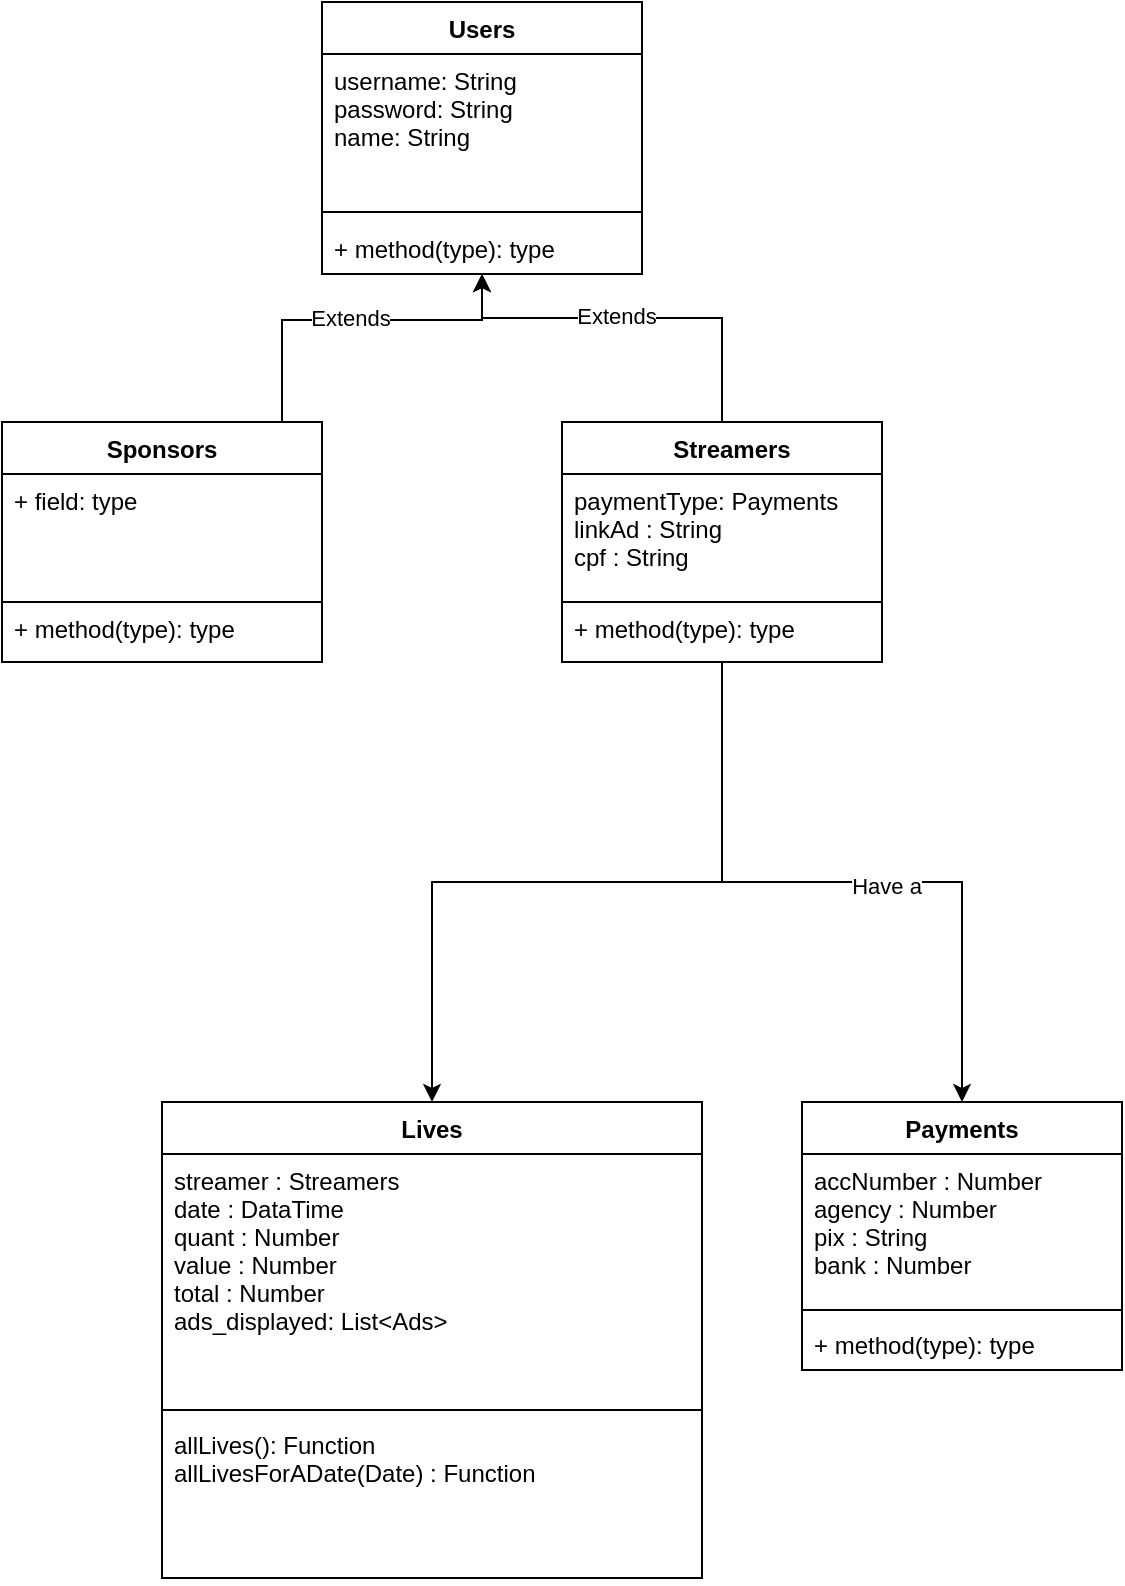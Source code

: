 <mxfile version="16.1.2" type="device"><diagram id="nfGzY3Oa6z61nyYVALEg" name="Page-1"><mxGraphModel dx="552" dy="720" grid="1" gridSize="10" guides="1" tooltips="1" connect="1" arrows="1" fold="1" page="1" pageScale="1" pageWidth="827" pageHeight="1169" math="0" shadow="0"><root><mxCell id="0"/><mxCell id="1" parent="0"/><mxCell id="C6eGLtDIGT6rBtq2A-Qr-1" value="Lives&#10;" style="swimlane;fontStyle=1;align=center;verticalAlign=top;childLayout=stackLayout;horizontal=1;startSize=26;horizontalStack=0;resizeParent=1;resizeParentMax=0;resizeLast=0;collapsible=1;marginBottom=0;" vertex="1" parent="1"><mxGeometry x="530" y="1060" width="270" height="238" as="geometry"/></mxCell><mxCell id="C6eGLtDIGT6rBtq2A-Qr-2" value="streamer : Streamers&#10;date : DataTime&#10;quant : Number&#10;value : Number&#10;total : Number&#10;ads_displayed: List&lt;Ads&gt;" style="text;strokeColor=none;fillColor=none;align=left;verticalAlign=top;spacingLeft=4;spacingRight=4;overflow=hidden;rotatable=0;points=[[0,0.5],[1,0.5]];portConstraint=eastwest;" vertex="1" parent="C6eGLtDIGT6rBtq2A-Qr-1"><mxGeometry y="26" width="270" height="124" as="geometry"/></mxCell><mxCell id="C6eGLtDIGT6rBtq2A-Qr-3" value="" style="line;strokeWidth=1;fillColor=none;align=left;verticalAlign=middle;spacingTop=-1;spacingLeft=3;spacingRight=3;rotatable=0;labelPosition=right;points=[];portConstraint=eastwest;" vertex="1" parent="C6eGLtDIGT6rBtq2A-Qr-1"><mxGeometry y="150" width="270" height="8" as="geometry"/></mxCell><mxCell id="C6eGLtDIGT6rBtq2A-Qr-4" value="allLives(): Function&#10;allLivesForADate(Date) : Function&#10;" style="text;strokeColor=none;fillColor=none;align=left;verticalAlign=top;spacingLeft=4;spacingRight=4;overflow=hidden;rotatable=0;points=[[0,0.5],[1,0.5]];portConstraint=eastwest;" vertex="1" parent="C6eGLtDIGT6rBtq2A-Qr-1"><mxGeometry y="158" width="270" height="80" as="geometry"/></mxCell><mxCell id="C6eGLtDIGT6rBtq2A-Qr-20" style="edgeStyle=orthogonalEdgeStyle;rounded=0;orthogonalLoop=1;jettySize=auto;html=1;" edge="1" parent="1" source="C6eGLtDIGT6rBtq2A-Qr-5" target="C6eGLtDIGT6rBtq2A-Qr-9"><mxGeometry relative="1" as="geometry"><Array as="points"><mxPoint x="810" y="668"/><mxPoint x="690" y="668"/></Array></mxGeometry></mxCell><mxCell id="C6eGLtDIGT6rBtq2A-Qr-21" value="Extends" style="edgeLabel;html=1;align=center;verticalAlign=middle;resizable=0;points=[];" vertex="1" connectable="0" parent="C6eGLtDIGT6rBtq2A-Qr-20"><mxGeometry x="0.087" y="-1" relative="1" as="geometry"><mxPoint as="offset"/></mxGeometry></mxCell><mxCell id="C6eGLtDIGT6rBtq2A-Qr-29" style="edgeStyle=orthogonalEdgeStyle;rounded=0;orthogonalLoop=1;jettySize=auto;html=1;entryX=0.5;entryY=0;entryDx=0;entryDy=0;" edge="1" parent="1" source="C6eGLtDIGT6rBtq2A-Qr-5" target="C6eGLtDIGT6rBtq2A-Qr-23"><mxGeometry relative="1" as="geometry"/></mxCell><mxCell id="C6eGLtDIGT6rBtq2A-Qr-30" value="Have a" style="edgeLabel;html=1;align=center;verticalAlign=middle;resizable=0;points=[];" vertex="1" connectable="0" parent="C6eGLtDIGT6rBtq2A-Qr-29"><mxGeometry x="0.129" y="-2" relative="1" as="geometry"><mxPoint as="offset"/></mxGeometry></mxCell><mxCell id="C6eGLtDIGT6rBtq2A-Qr-31" style="edgeStyle=orthogonalEdgeStyle;rounded=0;orthogonalLoop=1;jettySize=auto;html=1;entryX=0.5;entryY=0;entryDx=0;entryDy=0;" edge="1" parent="1" source="C6eGLtDIGT6rBtq2A-Qr-5" target="C6eGLtDIGT6rBtq2A-Qr-1"><mxGeometry relative="1" as="geometry"/></mxCell><mxCell id="C6eGLtDIGT6rBtq2A-Qr-5" value="   Streamers&#10;" style="swimlane;fontStyle=1;align=center;verticalAlign=top;childLayout=stackLayout;horizontal=1;startSize=26;horizontalStack=0;resizeParent=1;resizeParentMax=0;resizeLast=0;collapsible=1;marginBottom=0;" vertex="1" parent="1"><mxGeometry x="730" y="720" width="160" height="120" as="geometry"/></mxCell><mxCell id="C6eGLtDIGT6rBtq2A-Qr-6" value="paymentType: Payments&#10;linkAd : String&#10;&#9;cpf : String" style="text;strokeColor=none;fillColor=none;align=left;verticalAlign=top;spacingLeft=4;spacingRight=4;overflow=hidden;rotatable=0;points=[[0,0.5],[1,0.5]];portConstraint=eastwest;" vertex="1" parent="C6eGLtDIGT6rBtq2A-Qr-5"><mxGeometry y="26" width="160" height="64" as="geometry"/></mxCell><mxCell id="C6eGLtDIGT6rBtq2A-Qr-7" value="" style="line;strokeWidth=1;fillColor=none;align=left;verticalAlign=middle;spacingTop=-1;spacingLeft=3;spacingRight=3;rotatable=0;labelPosition=right;points=[];portConstraint=eastwest;" vertex="1" parent="C6eGLtDIGT6rBtq2A-Qr-5"><mxGeometry y="90" width="160" as="geometry"/></mxCell><mxCell id="C6eGLtDIGT6rBtq2A-Qr-8" value="+ method(type): type" style="text;align=left;verticalAlign=top;spacingLeft=4;spacingRight=4;overflow=hidden;rotatable=0;points=[[0,0.5],[1,0.5]];portConstraint=eastwest;strokeColor=default;" vertex="1" parent="C6eGLtDIGT6rBtq2A-Qr-5"><mxGeometry y="90" width="160" height="30" as="geometry"/></mxCell><mxCell id="C6eGLtDIGT6rBtq2A-Qr-9" value="Users" style="swimlane;fontStyle=1;align=center;verticalAlign=top;childLayout=stackLayout;horizontal=1;startSize=26;horizontalStack=0;resizeParent=1;resizeParentMax=0;resizeLast=0;collapsible=1;marginBottom=0;" vertex="1" parent="1"><mxGeometry x="610" y="510" width="160" height="136" as="geometry"/></mxCell><mxCell id="C6eGLtDIGT6rBtq2A-Qr-10" value="username: String&#10;&#9;password: String&#10;&#9;name: String" style="text;strokeColor=none;fillColor=none;align=left;verticalAlign=top;spacingLeft=4;spacingRight=4;overflow=hidden;rotatable=0;points=[[0,0.5],[1,0.5]];portConstraint=eastwest;" vertex="1" parent="C6eGLtDIGT6rBtq2A-Qr-9"><mxGeometry y="26" width="160" height="74" as="geometry"/></mxCell><mxCell id="C6eGLtDIGT6rBtq2A-Qr-11" value="" style="line;strokeWidth=1;fillColor=none;align=left;verticalAlign=middle;spacingTop=-1;spacingLeft=3;spacingRight=3;rotatable=0;labelPosition=right;points=[];portConstraint=eastwest;" vertex="1" parent="C6eGLtDIGT6rBtq2A-Qr-9"><mxGeometry y="100" width="160" height="10" as="geometry"/></mxCell><mxCell id="C6eGLtDIGT6rBtq2A-Qr-12" value="+ method(type): type" style="text;strokeColor=none;fillColor=none;align=left;verticalAlign=top;spacingLeft=4;spacingRight=4;overflow=hidden;rotatable=0;points=[[0,0.5],[1,0.5]];portConstraint=eastwest;" vertex="1" parent="C6eGLtDIGT6rBtq2A-Qr-9"><mxGeometry y="110" width="160" height="26" as="geometry"/></mxCell><mxCell id="C6eGLtDIGT6rBtq2A-Qr-19" style="edgeStyle=orthogonalEdgeStyle;rounded=0;orthogonalLoop=1;jettySize=auto;html=1;exitX=0.5;exitY=0;exitDx=0;exitDy=0;" edge="1" parent="1" source="C6eGLtDIGT6rBtq2A-Qr-14"><mxGeometry relative="1" as="geometry"><mxPoint x="590.0" y="692" as="sourcePoint"/><mxPoint x="690.0" y="646" as="targetPoint"/><Array as="points"><mxPoint x="590" y="720"/><mxPoint x="590" y="669"/><mxPoint x="690" y="669"/></Array></mxGeometry></mxCell><mxCell id="C6eGLtDIGT6rBtq2A-Qr-22" value="Extends" style="edgeLabel;html=1;align=center;verticalAlign=middle;resizable=0;points=[];" vertex="1" connectable="0" parent="C6eGLtDIGT6rBtq2A-Qr-19"><mxGeometry x="0.236" y="1" relative="1" as="geometry"><mxPoint as="offset"/></mxGeometry></mxCell><mxCell id="C6eGLtDIGT6rBtq2A-Qr-14" value="Sponsors" style="swimlane;fontStyle=1;align=center;verticalAlign=top;childLayout=stackLayout;horizontal=1;startSize=26;horizontalStack=0;resizeParent=1;resizeParentMax=0;resizeLast=0;collapsible=1;marginBottom=0;" vertex="1" parent="1"><mxGeometry x="450" y="720" width="160" height="120" as="geometry"/></mxCell><mxCell id="C6eGLtDIGT6rBtq2A-Qr-15" value="+ field: type" style="text;strokeColor=none;fillColor=none;align=left;verticalAlign=top;spacingLeft=4;spacingRight=4;overflow=hidden;rotatable=0;points=[[0,0.5],[1,0.5]];portConstraint=eastwest;" vertex="1" parent="C6eGLtDIGT6rBtq2A-Qr-14"><mxGeometry y="26" width="160" height="64" as="geometry"/></mxCell><mxCell id="C6eGLtDIGT6rBtq2A-Qr-17" value="+ method(type): type" style="text;align=left;verticalAlign=top;spacingLeft=4;spacingRight=4;overflow=hidden;rotatable=0;points=[[0,0.5],[1,0.5]];portConstraint=eastwest;strokeColor=default;" vertex="1" parent="C6eGLtDIGT6rBtq2A-Qr-14"><mxGeometry y="90" width="160" height="30" as="geometry"/></mxCell><mxCell id="C6eGLtDIGT6rBtq2A-Qr-16" value="" style="line;strokeWidth=1;fillColor=none;align=left;verticalAlign=middle;spacingTop=-1;spacingLeft=3;spacingRight=3;rotatable=0;labelPosition=right;points=[];portConstraint=eastwest;" vertex="1" parent="C6eGLtDIGT6rBtq2A-Qr-14"><mxGeometry y="120" width="160" as="geometry"/></mxCell><mxCell id="C6eGLtDIGT6rBtq2A-Qr-23" value="Payments" style="swimlane;fontStyle=1;align=center;verticalAlign=top;childLayout=stackLayout;horizontal=1;startSize=26;horizontalStack=0;resizeParent=1;resizeParentMax=0;resizeLast=0;collapsible=1;marginBottom=0;strokeColor=default;fillColor=default;" vertex="1" parent="1"><mxGeometry x="850" y="1060" width="160" height="134" as="geometry"/></mxCell><mxCell id="C6eGLtDIGT6rBtq2A-Qr-24" value="accNumber : Number&#10;&#9;agency : Number&#10;&#9;pix :&#9;String&#10;&#9;bank :&#9;Number" style="text;strokeColor=none;fillColor=none;align=left;verticalAlign=top;spacingLeft=4;spacingRight=4;overflow=hidden;rotatable=0;points=[[0,0.5],[1,0.5]];portConstraint=eastwest;" vertex="1" parent="C6eGLtDIGT6rBtq2A-Qr-23"><mxGeometry y="26" width="160" height="74" as="geometry"/></mxCell><mxCell id="C6eGLtDIGT6rBtq2A-Qr-25" value="" style="line;strokeWidth=1;fillColor=none;align=left;verticalAlign=middle;spacingTop=-1;spacingLeft=3;spacingRight=3;rotatable=0;labelPosition=right;points=[];portConstraint=eastwest;" vertex="1" parent="C6eGLtDIGT6rBtq2A-Qr-23"><mxGeometry y="100" width="160" height="8" as="geometry"/></mxCell><mxCell id="C6eGLtDIGT6rBtq2A-Qr-26" value="+ method(type): type" style="text;strokeColor=none;fillColor=none;align=left;verticalAlign=top;spacingLeft=4;spacingRight=4;overflow=hidden;rotatable=0;points=[[0,0.5],[1,0.5]];portConstraint=eastwest;" vertex="1" parent="C6eGLtDIGT6rBtq2A-Qr-23"><mxGeometry y="108" width="160" height="26" as="geometry"/></mxCell></root></mxGraphModel></diagram></mxfile>